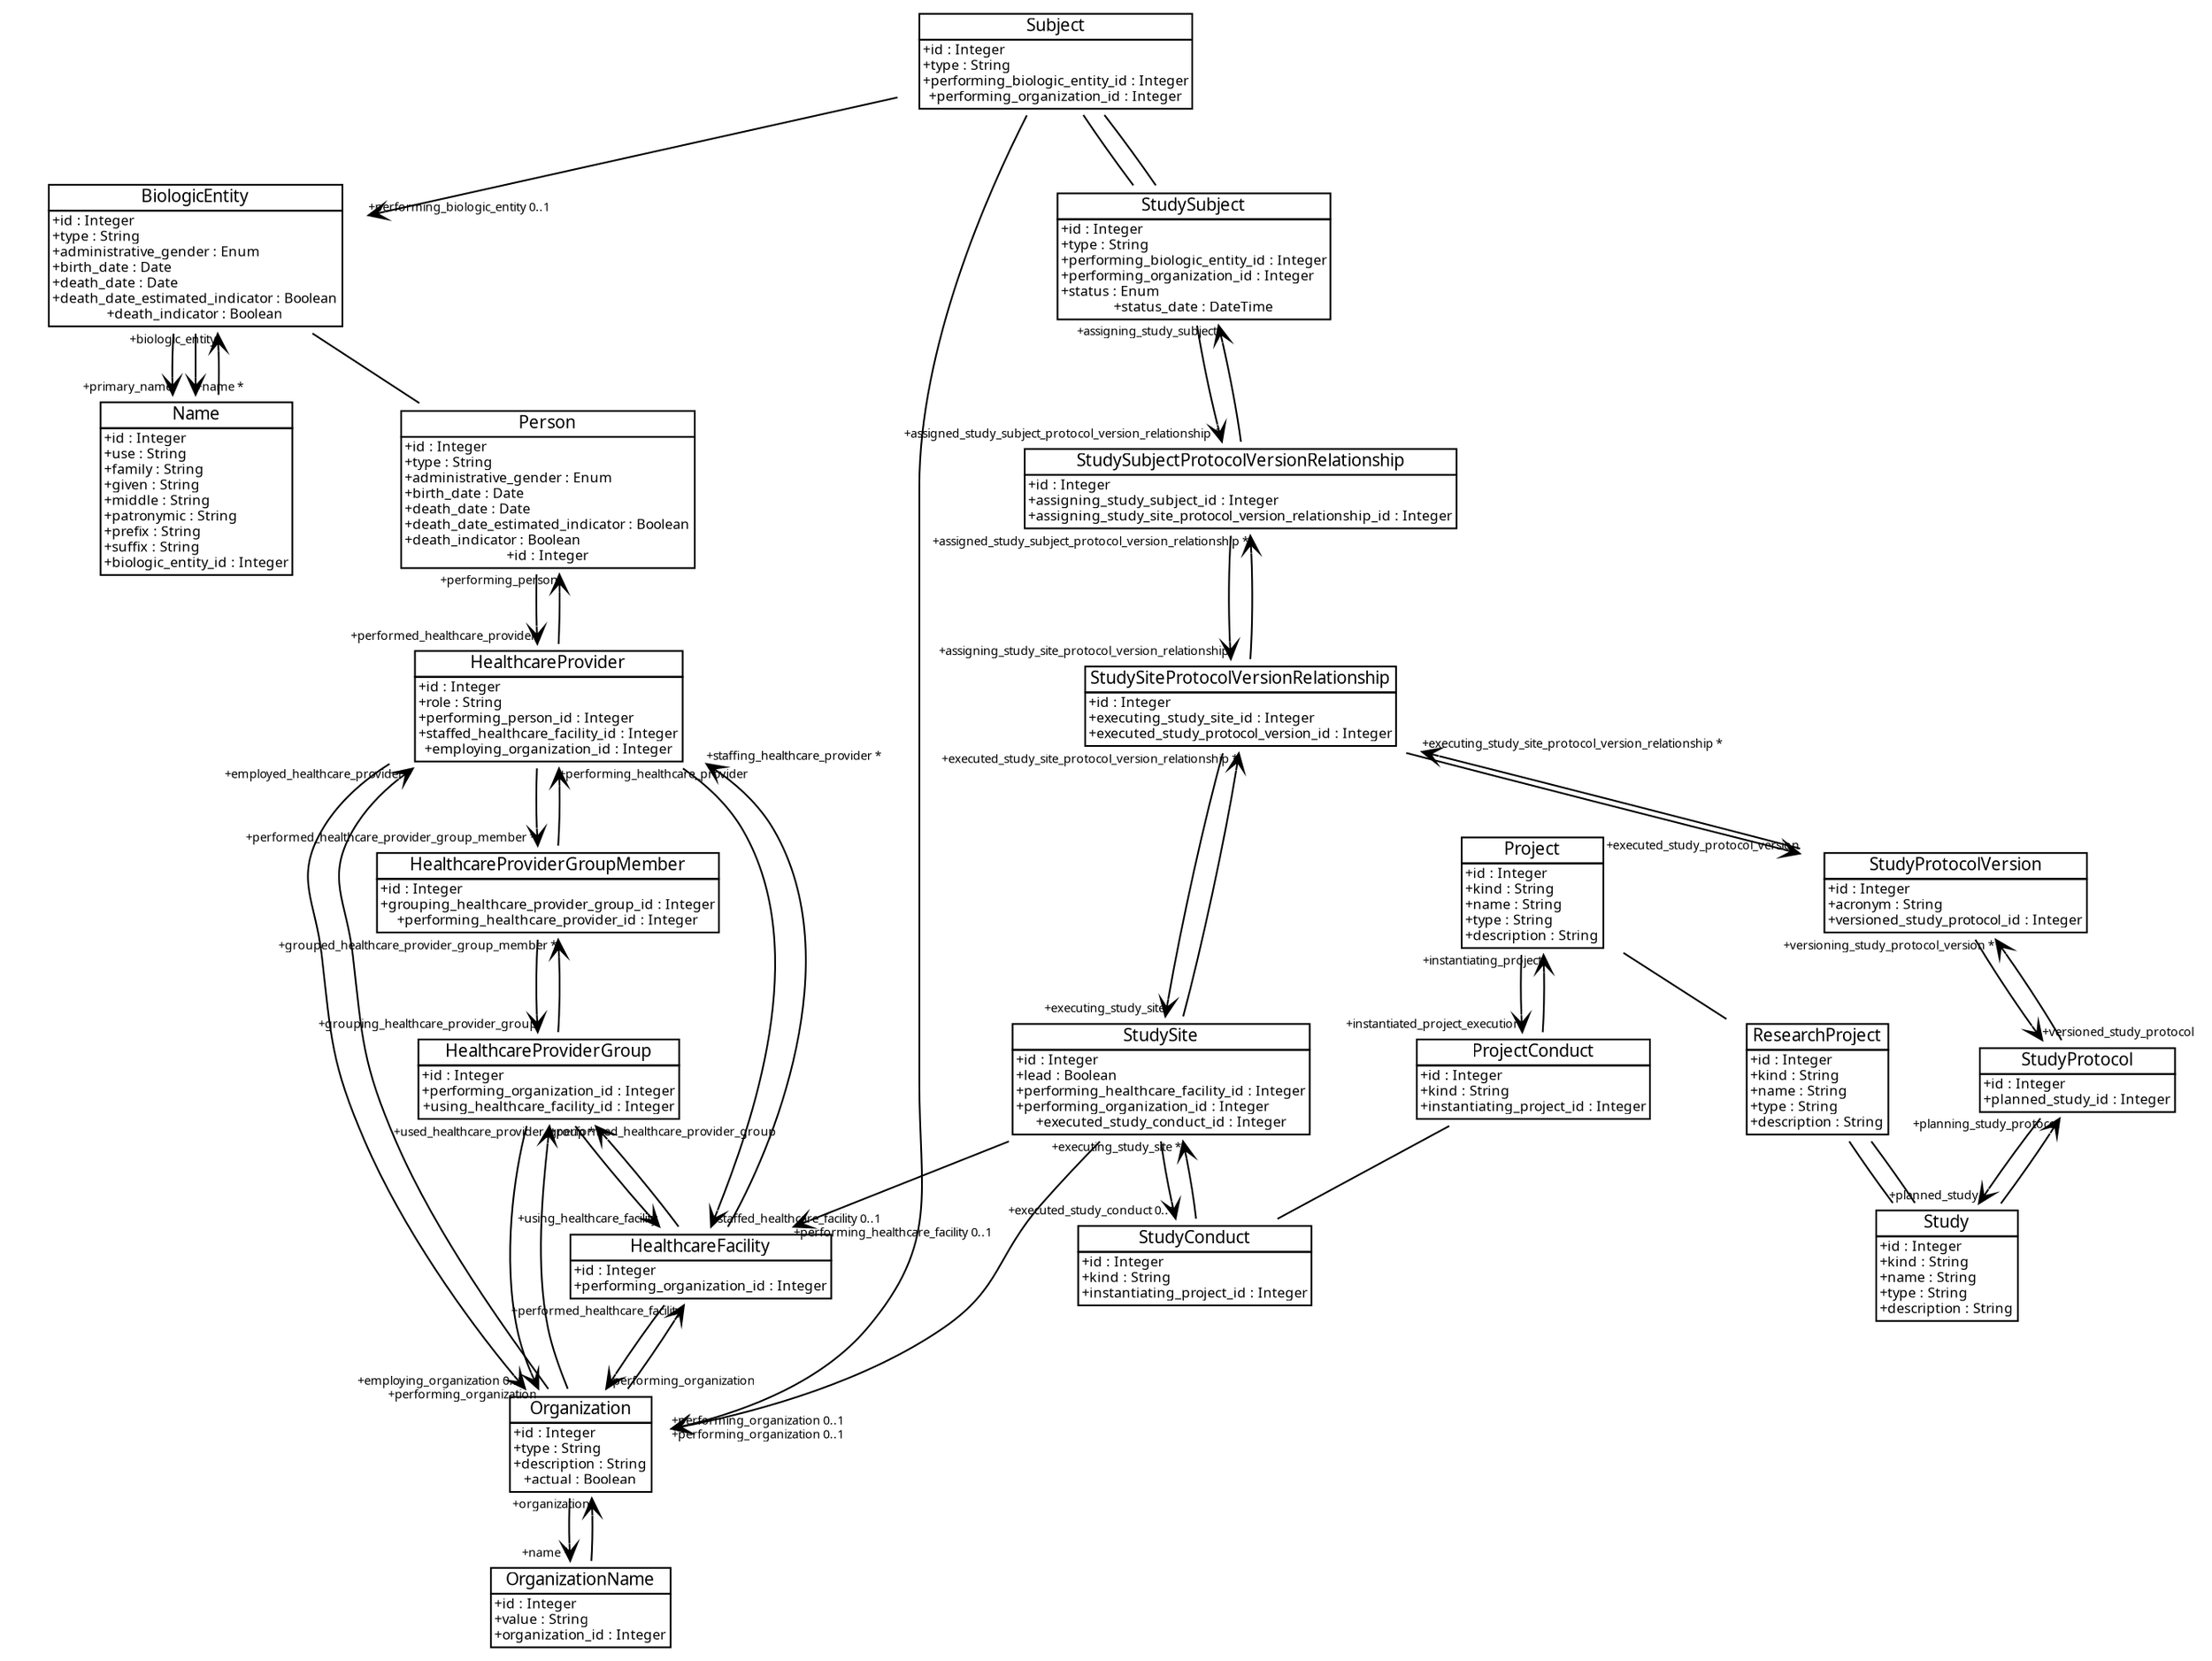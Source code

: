 digraph G {
	graph [bb="0,0,1272.6,954",
		dim=3,
		mode=major,
		overlap=0,
		pack=True,
		prog=neato,
		ratio=.75,
		sep=0.01
	];
	node [label="\N"];
	BiologicEntity	[fontname="Bitstream-Vera Sans",
		fontsize=8.0,
		height=1.25,
		label=<<TABLE CELLSPACING="0" CELLPADDING="1" BORDER="0" CELLBORDER="1.0" ALIGN="LEFT"><TR><TD><FONT POINT-SIZE="10">BiologicEntity</FONT></TD></TR><TR><TD ALIGN="LEFT">+id : Integer<BR ALIGN="LEFT"/>+type : String<BR ALIGN="LEFT"/>+administrative_gender : Enum<BR ALIGN="LEFT"/>+birth_date : Date<BR ALIGN="LEFT"/>+death_date : Date<BR ALIGN="LEFT"/>+death_date_estimated_indicator : Boolean<BR ALIGN="LEFT"/>+death_indicator : Boolean</TD></TR></TABLE>>,
		pos="343.37,693",
		shape=plaintext,
		width=2.7778];
	Name	[fontname="Bitstream-Vera Sans",
		fontsize=8.0,
		height=1.5,
		label=<<TABLE CELLSPACING="0" CELLPADDING="1" BORDER="0" CELLBORDER="1.0" ALIGN="LEFT"><TR><TD><FONT POINT-SIZE="10">Name</FONT></TD></TR><TR><TD ALIGN="LEFT">+id : Integer<BR ALIGN="LEFT"/>+use : String<BR ALIGN="LEFT"/>+family : String<BR ALIGN="LEFT"/>+given : String<BR ALIGN="LEFT"/>+middle : String<BR ALIGN="LEFT"/>+patronymic : String<BR ALIGN="LEFT"/>+prefix : String<BR ALIGN="LEFT"/>+suffix : String<BR ALIGN="LEFT"/>+biologic_entity_id : Integer</TD></TR></TABLE>>,
		pos="363.37,558",
		shape=plaintext,
		width=1.875];
	BiologicEntity -> Name	[arrowhead=vee,
		arrowsize=1.0,
		arrowtail=none,
		fontname="Bitstream-Vera Sans",
		fontsize=7.0,
		head_lp="312.59,616.33",
		headlabel="+primary_name",
		pos="e,342.09,612.33 337.22,647.71 337.92,639.57 338.99,630.92 340.36,622.34",
		style="setlinewidth(1.0)"];
	BiologicEntity -> Name	[arrowhead=vee,
		arrowsize=1.0,
		arrowtail=none,
		fontname="Bitstream-Vera Sans",
		fontsize=7.0,
		head_lp="371.85,616.33",
		headlabel="+name *",
		pos="e,355.35,612.33 350.03,647.71 351.25,639.57 352.56,630.92 353.85,622.34",
		style="setlinewidth(1.0)"];
	Person	[fontname="Bitstream-Vera Sans",
		fontsize=8.0,
		height=1.375,
		label=<<TABLE CELLSPACING="0" CELLPADDING="1" BORDER="0" CELLBORDER="1.0" ALIGN="LEFT"><TR><TD><FONT POINT-SIZE="10">Person</FONT></TD></TR><TR><TD ALIGN="LEFT">+id : Integer<BR ALIGN="LEFT"/>+type : String<BR ALIGN="LEFT"/>+administrative_gender : Enum<BR ALIGN="LEFT"/>+birth_date : Date<BR ALIGN="LEFT"/>+death_date : Date<BR ALIGN="LEFT"/>+death_date_estimated_indicator : Boolean<BR ALIGN="LEFT"/>+death_indicator : Boolean<BR ALIGN="LEFT"/>+id : Integer</TD></TR></TABLE>>,
		pos="127.37,558",
		shape=plaintext,
		width=2.7778];
	BiologicEntity -> Person	[arrowhead=none,
		arrowsize=1.0,
		arrowtail=empty,
		pos="271.74,647.9 250.75,634.97 227.67,620.76 206.24,607.57",
		style="setlinewidth(1.0)"];
	HealthcareFacility	[fontname="Bitstream-Vera Sans",
		fontsize=8.0,
		height=0.625,
		label=<<TABLE CELLSPACING="0" CELLPADDING="1" BORDER="0" CELLBORDER="1.0" ALIGN="LEFT"><TR><TD><FONT POINT-SIZE="10">HealthcareFacility</FONT></TD></TR><TR><TD ALIGN="LEFT">+id : Integer<BR ALIGN="LEFT"/>+performing_organization_id : Integer</TD></TR></TABLE>>,
		pos="287.37,324",
		shape=plaintext,
		width=2.4444];
	HealthcareProvider	[fontname="Bitstream-Vera Sans",
		fontsize=8.0,
		height=1,
		label=<<TABLE CELLSPACING="0" CELLPADDING="1" BORDER="0" CELLBORDER="1.0" ALIGN="LEFT"><TR><TD><FONT POINT-SIZE="10">HealthcareProvider</FONT></TD></TR><TR><TD ALIGN="LEFT">+id : Integer<BR ALIGN="LEFT"/>+role : String<BR ALIGN="LEFT"/>+performing_person_id : Integer<BR ALIGN="LEFT"/>+staffed_healthcare_facility_id : Integer<BR ALIGN="LEFT"/>+employing_organization_id : Integer</TD></TR></TABLE>>,
		pos="208.37,432",
		shape=plaintext,
		width=2.5417];
	HealthcareFacility -> HealthcareProvider	[arrowhead=vee,
		arrowsize=1.0,
		arrowtail=none,
		fontname="Bitstream-Vera Sans",
		fontsize=7.0,
		head_lp="299.35,392",
		headlabel="+staffing_healthcare_provider *",
		pos="e,240.85,396 276.78,346.68 268.97,358.54 258.06,373.66 247.21,387.81",
		style="setlinewidth(1.0)"];
	HealthcareProviderGroup	[fontname="Bitstream-Vera Sans",
		fontsize=8.0,
		height=0.75,
		label=<<TABLE CELLSPACING="0" CELLPADDING="1" BORDER="0" CELLBORDER="1.0" ALIGN="LEFT"><TR><TD><FONT POINT-SIZE="10">HealthcareProviderGroup</FONT></TD></TR><TR><TD ALIGN="LEFT">+id : Integer<BR ALIGN="LEFT"/>+performing_organization_id : Integer<BR ALIGN="LEFT"/>+using_healthcare_facility_id : Integer</TD></TR></TABLE>>,
		pos="287.37,117",
		shape=plaintext,
		width=2.4583];
	HealthcareFacility -> HealthcareProviderGroup	[arrowhead=vee,
		arrowsize=1.0,
		arrowtail=none,
		fontname="Bitstream-Vera Sans",
		fontsize=7.0,
		head_lp="216.69,148.06",
		headlabel="+used_healthcare_provider_group *",
		pos="e,282.69,144.06 283.03,301.45 280.18,266.48 279.86,197 282.07,154.3",
		style="setlinewidth(1.0)"];
	Organization	[fontname="Bitstream-Vera Sans",
		fontsize=8.0,
		height=0.875,
		label=<<TABLE CELLSPACING="0" CELLPADDING="1" BORDER="0" CELLBORDER="1.0" ALIGN="LEFT"><TR><TD><FONT POINT-SIZE="10">Organization</FONT></TD></TR><TR><TD ALIGN="LEFT">+id : Integer<BR ALIGN="LEFT"/>+type : String<BR ALIGN="LEFT"/>+description : String<BR ALIGN="LEFT"/>+actual : Boolean</TD></TR></TABLE>>,
		pos="446.37,216",
		shape=plaintext,
		width=1.4583];
	HealthcareFacility -> Organization	[arrowhead=vee,
		arrowsize=1.0,
		arrowtail=none,
		fontname="Bitstream-Vera Sans",
		fontsize=7.0,
		head_lp="346.42,251.52",
		headlabel="+performing_organization",
		pos="e,394.42,247.52 314.36,301.29 333.97,287.42 361.17,269.1 385.82,253.08",
		style="setlinewidth(1.0)"];
	HealthcareProvider -> HealthcareFacility	[arrowhead=vee,
		arrowsize=1.0,
		arrowtail=none,
		fontname="Bitstream-Vera Sans",
		fontsize=7.0,
		head_lp="206.65,350.68",
		headlabel="+staffed_healthcare_facility 0..1",
		pos="e,265.65,346.68 228.06,396 237.47,382.64 248.8,367.55 259.07,354.73",
		style="setlinewidth(1.0)"];
	HealthcareProviderGroupMember	[fontname="Bitstream-Vera Sans",
		fontsize=8.0,
		height=0.75,
		label=<<TABLE CELLSPACING="0" CELLPADDING="1" BORDER="0" CELLBORDER="1.0" ALIGN="LEFT"><TR><TD><FONT POINT-SIZE="10">HealthcareProviderGroupMember</FONT></TD></TR><TR><TD ALIGN="LEFT">+id : Integer<BR ALIGN="LEFT"/>+grouping_healthcare_provider_group_id : Integer<BR ALIGN="LEFT"/>+performing_healthcare_provider_id : Integer</TD></TR></TABLE>>,
		pos="207.37,27",
		shape=plaintext,
		width=3.125];
	HealthcareProvider -> HealthcareProviderGroupMember	[arrowhead=vee,
		arrowsize=1.0,
		arrowtail=none,
		fontname="Bitstream-Vera Sans",
		fontsize=7.0,
		head_lp="96.662,58.19",
		headlabel="+performed_healthcare_provider_group_member *",
		pos="e,189.66,54.19 189.12,395.93 185.7,384.58 182.88,371.86 181.37,360 166.23,240.96 163.47,208.81 180.37,90 181.59,81.386 183.73,72.296 \
186.37,63.81",
		style="setlinewidth(1.0)"];
	HealthcareProvider -> Organization	[arrowhead=vee,
		arrowsize=1.0,
		arrowtail=none,
		fontname="Bitstream-Vera Sans",
		fontsize=7.0,
		head_lp="488.6,251.72",
		headlabel="+employing_organization 0..1",
		pos="e,433.6,247.72 299.91,405.91 326.7,395.28 354.37,380.47 375.37,360 403.87,332.22 420.09,289.16 430.43,257.54",
		style="setlinewidth(1.0)"];
	HealthcareProvider -> Person	[arrowhead=vee,
		arrowsize=1.0,
		arrowtail=none,
		fontname="Bitstream-Vera Sans",
		fontsize=7.0,
		head_lp="128.26,504.35",
		headlabel="+performing_person",
		pos="e,165.76,508.35 191.59,468.1 185.62,477.96 178.63,488.96 171.5,499.75",
		style="setlinewidth(1.0)"];
	HealthcareProviderGroup -> HealthcareFacility	[arrowhead=vee,
		arrowsize=1.0,
		arrowtail=none,
		fontname="Bitstream-Vera Sans",
		fontsize=7.0,
		head_lp="243.21,297.45",
		headlabel="+using_healthcare_facility",
		pos="e,291.71,301.45 292.05,144.06 294.68,181.62 294.8,250.88 292.41,291.34",
		style="setlinewidth(1.0)"];
	HealthcareProviderGroup -> HealthcareProviderGroupMember	[arrowhead=vee,
		arrowsize=1.0,
		arrowtail=none,
		fontname="Bitstream-Vera Sans",
		fontsize=7.0,
		head_lp="313.85,58.081",
		headlabel="+grouped_healthcare_provider_group_member *",
		pos="e,224.85,54.081 257.12,89.597 248.61,80.817 239.5,70.917 231.39,61.663",
		style="setlinewidth(1.0)"];
	HealthcareProviderGroup -> Organization	[arrowhead=vee,
		arrowsize=1.0,
		arrowtail=none,
		fontname="Bitstream-Vera Sans",
		fontsize=7.0,
		head_lp="354.39,180.31",
		headlabel="+performing_organization",
		pos="e,402.39,184.31 336.2,144.09 354.44,154.79 375.19,167.35 393.75,178.91",
		style="setlinewidth(1.0)"];
	HealthcareProviderGroupMember -> HealthcareProvider	[arrowhead=vee,
		arrowsize=1.0,
		arrowtail=none,
		fontname="Bitstream-Vera Sans",
		fontsize=7.0,
		head_lp="144.23,391.93",
		headlabel="+performing_healthcare_provider",
		pos="e,206.23,395.93 206.31,54.19 203.54,65.108 200.07,78.016 198.37,90 181.47,208.81 184.23,240.96 199.37,360 200.45,368.52 202.22,377.49 \
204.06,386.08",
		style="setlinewidth(1.0)"];
	HealthcareProviderGroupMember -> HealthcareProviderGroup	[arrowhead=vee,
		arrowsize=1.0,
		arrowtail=none,
		fontname="Bitstream-Vera Sans",
		fontsize=7.0,
		head_lp="199.11,85.597",
		headlabel="+grouping_healthcare_provider_group",
		pos="e,269.61,89.597 237.31,54.081 245.8,62.834 254.92,72.728 263.05,81.997",
		style="setlinewidth(1.0)"];
	Name -> BiologicEntity	[arrowhead=vee,
		arrowsize=1.0,
		arrowtail=none,
		fontname="Bitstream-Vera Sans",
		fontsize=7.0,
		head_lp="332.34,643.71",
		headlabel="+biologic_entity",
		pos="e,362.84,647.71 368.61,612.33 367.66,620.68 366.38,629.31 364.84,637.68",
		style="setlinewidth(1.0)"];
	Organization -> HealthcareFacility	[arrowhead=vee,
		arrowsize=1.0,
		arrowtail=none,
		fontname="Bitstream-Vera Sans",
		fontsize=7.0,
		head_lp="383,297.29",
		headlabel="+performed_healthcare_facility",
		pos="e,325.5,301.29 406.77,247.52 384.72,262.77 357.21,281.06 334.12,295.82",
		style="setlinewidth(1.0)"];
	Organization -> HealthcareProvider	[arrowhead=vee,
		arrowsize=1.0,
		arrowtail=none,
		fontname="Bitstream-Vera Sans",
		fontsize=7.0,
		head_lp="363.06,416",
		headlabel="+employed_healthcare_provider *",
		pos="e,300.06,412 446.95,247.72 441.45,279.66 424.96,329.21 393.37,360 370.48,382.31 339.67,397.9 309.74,408.67",
		style="setlinewidth(1.0)"];
	Organization -> HealthcareProviderGroup	[arrowhead=vee,
		arrowsize=1.0,
		arrowtail=none,
		fontname="Bitstream-Vera Sans",
		fontsize=7.0,
		head_lp="396.98,148.03",
		headlabel="+performed_healthcare_provider_group",
		pos="e,323.98,144.03 393.75,186.68 373.92,175 351.59,161.41 332.5,149.41",
		style="setlinewidth(1.0)"];
	OrganizationName	[fontname="Bitstream-Vera Sans",
		fontsize=8.0,
		height=0.75,
		label=<<TABLE CELLSPACING="0" CELLPADDING="1" BORDER="0" CELLBORDER="1.0" ALIGN="LEFT"><TR><TD><FONT POINT-SIZE="10">OrganizationName</FONT></TD></TR><TR><TD ALIGN="LEFT">+id : Integer<BR ALIGN="LEFT"/>+value : String<BR ALIGN="LEFT"/>+organization_id : Integer</TD></TR></TABLE>>,
		pos="503.37,117",
		shape=plaintext,
		width=1.7639];
	Organization -> OrganizationName	[arrowhead=vee,
		arrowsize=1.0,
		arrowtail=none,
		fontname="Bitstream-Vera Sans",
		fontsize=7.0,
		head_lp="498.37,148.25",
		headlabel="+name *",
		pos="e,481.87,144.25 458.08,184.31 463.44,174.35 469.91,163.23 476.3,152.98",
		style="setlinewidth(1.0)"];
	OrganizationName -> Organization	[arrowhead=vee,
		arrowsize=1.0,
		arrowtail=none,
		fontname="Bitstream-Vera Sans",
		fontsize=7.0,
		head_lp="444.73,180.31",
		headlabel="+organization",
		pos="e,470.73,184.31 494.02,144.25 488.97,153.91 482.61,165.06 476.15,175.63",
		style="setlinewidth(1.0)"];
	Person -> HealthcareProvider	[arrowhead=vee,
		arrowsize=1.0,
		arrowtail=none,
		fontname="Bitstream-Vera Sans",
		fontsize=7.0,
		head_lp="118.79,472.1",
		headlabel="+performed_healthcare_provider",
		pos="e,179.29,468.1 152.54,508.35 159.17,497.85 166.42,486.82 173.45,476.54",
		style="setlinewidth(1.0)"];
	Project	[fontname="Bitstream-Vera Sans",
		fontsize=8.0,
		height=1,
		label=<<TABLE CELLSPACING="0" CELLPADDING="1" BORDER="0" CELLBORDER="1.0" ALIGN="LEFT"><TR><TD><FONT POINT-SIZE="10">Project</FONT></TD></TR><TR><TD ALIGN="LEFT">+id : Integer<BR ALIGN="LEFT"/>+kind : String<BR ALIGN="LEFT"/>+name : String<BR ALIGN="LEFT"/>+type : String<BR ALIGN="LEFT"/>+description : String</TD></TR></TABLE>>,
		pos="1171.4,558",
		shape=plaintext,
		width=1.4583];
	ProjectConduct	[fontname="Bitstream-Vera Sans",
		fontsize=8.0,
		height=0.75,
		label=<<TABLE CELLSPACING="0" CELLPADDING="1" BORDER="0" CELLBORDER="1.0" ALIGN="LEFT"><TR><TD><FONT POINT-SIZE="10">ProjectConduct</FONT></TD></TR><TR><TD ALIGN="LEFT">+id : Integer<BR ALIGN="LEFT"/>+kind : String<BR ALIGN="LEFT"/>+instantiating_project_id : Integer</TD></TR></TABLE>>,
		pos="1171.4,432",
		shape=plaintext,
		width=2.2083];
	Project -> ProjectConduct	[arrowhead=vee,
		arrowsize=1.0,
		arrowtail=none,
		fontname="Bitstream-Vera Sans",
		fontsize=7.0,
		head_lp="1106.2,463.22",
		headlabel="+instantiated_project_execution",
		pos="e,1165.7,459.22 1165.2,521.8 1164.4,505.47 1164.4,486.07 1165.2,469.58",
		style="setlinewidth(1.0)"];
	ResearchProject	[fontname="Bitstream-Vera Sans",
		fontsize=8.0,
		height=1,
		label=<<TABLE CELLSPACING="0" CELLPADDING="1" BORDER="0" CELLBORDER="1.0" ALIGN="LEFT"><TR><TD><FONT POINT-SIZE="10">ResearchProject</FONT></TD></TR><TR><TD ALIGN="LEFT">+id : Integer<BR ALIGN="LEFT"/>+kind : String<BR ALIGN="LEFT"/>+name : String<BR ALIGN="LEFT"/>+type : String<BR ALIGN="LEFT"/>+description : String</TD></TR></TABLE>>,
		pos="1108.4,324",
		shape=plaintext,
		width=1.4583];
	Project -> ResearchProject	[arrowhead=none,
		arrowsize=1.0,
		arrowtail=empty,
		pos="1219.5,521.91 1235.7,507.26 1251.8,488.79 1260.4,468 1272.6,438.44 1277.6,422.99 1260.4,396 1238.6,361.85 1195.7,343.85 1161,334.53",
		style="setlinewidth(1.0)"];
	ProjectConduct -> Project	[arrowhead=vee,
		arrowsize=1.0,
		arrowtail=none,
		fontname="Bitstream-Vera Sans",
		fontsize=7.0,
		head_lp="1136.5,517.8",
		headlabel="+instantiating_project",
		pos="e,1177.5,521.8 1177,459.22 1178.1,474.44 1178.4,494.03 1177.9,511.68",
		style="setlinewidth(1.0)"];
	StudyConduct	[fontname="Bitstream-Vera Sans",
		fontsize=8.0,
		height=0.75,
		label=<<TABLE CELLSPACING="0" CELLPADDING="1" BORDER="0" CELLBORDER="1.0" ALIGN="LEFT"><TR><TD><FONT POINT-SIZE="10">StudyConduct</FONT></TD></TR><TR><TD ALIGN="LEFT">+id : Integer<BR ALIGN="LEFT"/>+kind : String<BR ALIGN="LEFT"/>+instantiating_project_id : Integer</TD></TR></TABLE>>,
		pos="690.37,324",
		shape=plaintext,
		width=2.2083];
	ProjectConduct -> StudyConduct	[arrowhead=none,
		arrowsize=1.0,
		arrowtail=empty,
		pos="1091.6,410.43 1071.9,405.54 1050.9,400.45 1031.4,396 953.95,378.37 934.11,376.19 856.37,360 828.26,354.14 797.48,347.67 770.14,341.9",
		style="setlinewidth(1.0)"];
	Study	[fontname="Bitstream-Vera Sans",
		fontsize=8.0,
		height=1,
		label=<<TABLE CELLSPACING="0" CELLPADDING="1" BORDER="0" CELLBORDER="1.0" ALIGN="LEFT"><TR><TD><FONT POINT-SIZE="10">Study</FONT></TD></TR><TR><TD ALIGN="LEFT">+id : Integer<BR ALIGN="LEFT"/>+kind : String<BR ALIGN="LEFT"/>+name : String<BR ALIGN="LEFT"/>+type : String<BR ALIGN="LEFT"/>+description : String</TD></TR></TABLE>>,
		pos="1020.4,216",
		shape=plaintext,
		width=1.4583];
	ResearchProject -> Study	[arrowhead=none,
		arrowsize=1.0,
		arrowtail=empty,
		pos="1072.9,288 1062.9,276.54 1052.4,263.81 1043.3,252.33",
		style="setlinewidth(1.0)"];
	ResearchProject -> Study	[arrowhead=none,
		arrowsize=1.0,
		arrowtail=empty,
		pos="1085.7,288 1076.7,276.54 1066.1,263.81 1056.1,252.33",
		style="setlinewidth(1.0)"];
	StudyProtocol	[fontname="Bitstream-Vera Sans",
		fontsize=8.0,
		height=0.625,
		label=<<TABLE CELLSPACING="0" CELLPADDING="1" BORDER="0" CELLBORDER="1.0" ALIGN="LEFT"><TR><TD><FONT POINT-SIZE="10">StudyProtocol</FONT></TD></TR><TR><TD ALIGN="LEFT">+id : Integer<BR ALIGN="LEFT"/>+planned_study_id : Integer</TD></TR></TABLE>>,
		pos="932.37,324",
		shape=plaintext,
		width=1.875];
	Study -> StudyProtocol	[arrowhead=vee,
		arrowsize=1.0,
		arrowtail=none,
		fontname="Bitstream-Vera Sans",
		fontsize=7.0,
		head_lp="907.96,297.29",
		headlabel="+planning_study_protocol",
		pos="e,955.96,301.29 997.68,252.03 987.05,265.5 974.32,280.72 962.88,293.61",
		style="setlinewidth(1.0)"];
	StudySubject	[fontname="Bitstream-Vera Sans",
		fontsize=8.0,
		height=1.125,
		label=<<TABLE CELLSPACING="0" CELLPADDING="1" BORDER="0" CELLBORDER="1.0" ALIGN="LEFT"><TR><TD><FONT POINT-SIZE="10">StudySubject</FONT></TD></TR><TR><TD ALIGN="LEFT">+id : Integer<BR ALIGN="LEFT"/>+type : String<BR ALIGN="LEFT"/>+performing_biologic_entity_id : Integer<BR ALIGN="LEFT"/>+performing_organization_id : Integer<BR ALIGN="LEFT"/>+status : Enum<BR ALIGN="LEFT"/>+status_date : DateTime</TD></TR></TABLE>>,
		pos="690.37,815",
		shape=plaintext,
		width=2.5417];
	StudySubjectProtocolVersionRelationship	[fontname="Bitstream-Vera Sans",
		fontsize=8.0,
		height=0.75,
		label=<<TABLE CELLSPACING="0" CELLPADDING="1" BORDER="0" CELLBORDER="1.0" ALIGN="LEFT"><TR><TD><FONT POINT-SIZE="10">StudySubjectProtocolVersionRelationship</FONT></TD></TR><TR><TD ALIGN="LEFT">+id : Integer<BR ALIGN="LEFT"/>+assigning_study_subject_id : Integer<BR ALIGN="LEFT"/>+assigning_study_site_protocol_version_relationship_id : Integer</TD></TR></TABLE>>,
		pos="721.37,693",
		shape=plaintext,
		width=3.9444];
	StudySubject -> StudySubjectProtocolVersionRelationship	[arrowhead=vee,
		arrowsize=1.0,
		arrowtail=none,
		fontname="Bitstream-Vera Sans",
		fontsize=7.0,
		head_lp="603.36,724.35",
		headlabel="+assigned_study_subject_protocol_version_relationship *",
		pos="e,708.86,720.35 694.21,774.37 697.38,760.09 701.57,744.06 705.8,730.1",
		style="setlinewidth(1.0)"];
	Subject	[fontname="Bitstream-Vera Sans",
		fontsize=8.0,
		height=0.875,
		label=<<TABLE CELLSPACING="0" CELLPADDING="1" BORDER="0" CELLBORDER="1.0" ALIGN="LEFT"><TR><TD><FONT POINT-SIZE="10">Subject</FONT></TD></TR><TR><TD ALIGN="LEFT">+id : Integer<BR ALIGN="LEFT"/>+type : String<BR ALIGN="LEFT"/>+performing_biologic_entity_id : Integer<BR ALIGN="LEFT"/>+performing_organization_id : Integer</TD></TR></TABLE>>,
		pos="582.37,923",
		shape=plaintext,
		width=2.5417];
	Subject -> BiologicEntity	[arrowhead=vee,
		arrowsize=1.0,
		arrowtail=none,
		fontname="Bitstream-Vera Sans",
		fontsize=7.0,
		head_lp="319.54,742.02",
		headlabel="+performing_biologic_entity 0..1",
		pos="e,379.54,738.02 536.57,891.22 521.66,880.51 505.37,868.03 491.37,855.5 453.33,821.45 414.49,778.71 386.15,745.75",
		style="setlinewidth(1.0)"];
	Subject -> Organization	[arrowhead=vee,
		arrowsize=1.0,
		arrowtail=none,
		fontname="Bitstream-Vera Sans",
		fontsize=7.0,
		head_lp="516.5,243.81",
		headlabel="+performing_organization 0..1",
		pos="e,460.5,247.81 564.9,891.39 542.18,848.63 505.37,767.95 505.37,694 505.37,694 505.37,694 505.37,431 505.37,368.61 481.78,299.55 \
464.43,257.2",
		style="setlinewidth(1.0)"];
	Subject -> StudySubject	[arrowhead=none,
		arrowsize=1.0,
		arrowtail=empty,
		pos="607.42,891.34 618.16,880.21 631.02,867.48 643.38,855.68",
		style="setlinewidth(1.0)"];
	Subject -> StudySubject	[arrowhead=none,
		arrowsize=1.0,
		arrowtail=empty,
		pos="619.79,891.34 631.73,880.21 644.83,867.48 656.5,855.68",
		style="setlinewidth(1.0)"];
	StudyProtocol -> Study	[arrowhead=vee,
		arrowsize=1.0,
		arrowtail=none,
		fontname="Bitstream-Vera Sans",
		fontsize=7.0,
		head_lp="954.89,256.03",
		headlabel="+planned_study",
		pos="e,984.89,252.03 944.82,301.29 953.72,289.33 966.04,274.06 978.19,259.81",
		style="setlinewidth(1.0)"];
	StudyProtocolVersion	[fontname="Bitstream-Vera Sans",
		fontsize=8.0,
		height=0.75,
		label=<<TABLE CELLSPACING="0" CELLPADDING="1" BORDER="0" CELLBORDER="1.0" ALIGN="LEFT"><TR><TD><FONT POINT-SIZE="10">StudyProtocolVersion</FONT></TD></TR><TR><TD ALIGN="LEFT">+id : Integer<BR ALIGN="LEFT"/>+acronym : String<BR ALIGN="LEFT"/>+versioned_study_protocol_id : Integer</TD></TR></TABLE>>,
		pos="932.37,432",
		shape=plaintext,
		width=2.5];
	StudyProtocol -> StudyProtocolVersion	[arrowhead=vee,
		arrowsize=1.0,
		arrowtail=none,
		fontname="Bitstream-Vera Sans",
		fontsize=7.0,
		head_lp="868.79,400.8",
		headlabel="+versioning_study_protocol_version *",
		pos="e,938.29,404.8 937.93,346.62 939.13,360.43 939.42,378.69 938.81,394.68",
		style="setlinewidth(1.0)"];
	StudyProtocolVersion -> StudyProtocol	[arrowhead=vee,
		arrowsize=1.0,
		arrowtail=none,
		fontname="Bitstream-Vera Sans",
		fontsize=7.0,
		head_lp="876.81,350.62",
		headlabel="+versioned_study_protocol",
		pos="e,926.81,346.62 926.45,404.8 925.46,390.25 925.35,372.05 926.13,356.71",
		style="setlinewidth(1.0)"];
	StudySiteProtocolVersionRelationship	[fontname="Bitstream-Vera Sans",
		fontsize=8.0,
		height=0.75,
		label=<<TABLE CELLSPACING="0" CELLPADDING="1" BORDER="0" CELLBORDER="1.0" ALIGN="LEFT"><TR><TD><FONT POINT-SIZE="10">StudySiteProtocolVersionRelationship</FONT></TD></TR><TR><TD ALIGN="LEFT">+id : Integer<BR ALIGN="LEFT"/>+executing_study_site_id : Integer<BR ALIGN="LEFT"/>+executed_study_protocol_version_id : Integer</TD></TR></TABLE>>,
		pos="721.37,558",
		shape=plaintext,
		width=2.9167];
	StudyProtocolVersion -> StudySiteProtocolVersionRelationship	[arrowhead=vee,
		arrowsize=1.0,
		arrowtail=none,
		fontname="Bitstream-Vera Sans",
		fontsize=7.0,
		head_lp="871.98,526.85",
		headlabel="+executing_study_site_protocol_version_relationship *",
		pos="e,771.48,530.85 893.56,459.11 861.86,478.56 816.65,505.19 780.47,525.76",
		style="setlinewidth(1.0)"];
	StudySite	[fontname="Bitstream-Vera Sans",
		fontsize=8.0,
		height=1,
		label=<<TABLE CELLSPACING="0" CELLPADDING="1" BORDER="0" CELLBORDER="1.0" ALIGN="LEFT"><TR><TD><FONT POINT-SIZE="10">StudySite</FONT></TD></TR><TR><TD ALIGN="LEFT">+id : Integer<BR ALIGN="LEFT"/>+lead : Boolean<BR ALIGN="LEFT"/>+performing_healthcare_facility_id : Integer<BR ALIGN="LEFT"/>+performing_organization_id : Integer<BR ALIGN="LEFT"/>+executed_study_conduct_id : Integer</TD></TR></TABLE>>,
		pos="668.37,432",
		shape=plaintext,
		width=2.7639];
	StudyConduct -> StudySite	[arrowhead=vee,
		arrowsize=1.0,
		arrowtail=none,
		fontname="Bitstream-Vera Sans",
		fontsize=7.0,
		head_lp="637.53,392",
		headlabel="+executing_study_site *",
		pos="e,682.03,396 690.84,351.23 689.37,361.79 687.03,374.27 684.35,386.18",
		style="setlinewidth(1.0)"];
	StudySite -> HealthcareFacility	[arrowhead=vee,
		arrowsize=1.0,
		arrowtail=none,
		fontname="Bitstream-Vera Sans",
		fontsize=7.0,
		head_lp="431.25,350.53",
		headlabel="+performing_healthcare_facility 0..1",
		pos="e,364.75,346.53 568.76,403.29 508.53,386.53 432.46,365.37 374.6,349.27",
		style="setlinewidth(1.0)"];
	StudySite -> Organization	[arrowhead=vee,
		arrowsize=1.0,
		arrowtail=none,
		fontname="Bitstream-Vera Sans",
		fontsize=7.0,
		head_lp="534.04,251.53",
		headlabel="+performing_organization 0..1",
		pos="e,478.04,247.53 631.71,395.66 591.36,356.77 526.77,294.5 485.47,254.69",
		style="setlinewidth(1.0)"];
	StudySite -> StudyConduct	[arrowhead=vee,
		arrowsize=1.0,
		arrowtail=none,
		fontname="Bitstream-Vera Sans",
		fontsize=7.0,
		head_lp="623.01,355.23",
		headlabel="+executed_study_conduct 0..1",
		pos="e,679.01,351.23 669.24,396 671.1,384.82 673.65,372.44 676.42,361.19",
		style="setlinewidth(1.0)"];
	StudySite -> StudySiteProtocolVersionRelationship	[arrowhead=vee,
		arrowsize=1.0,
		arrowtail=none,
		fontname="Bitstream-Vera Sans",
		fontsize=7.0,
		head_lp="616.27,526.7",
		headlabel="+executed_study_site_protocol_version_relationship *",
		pos="e,715.77,530.7 689.57,468.2 697.46,484.82 705.93,504.61 712.29,521.29",
		style="setlinewidth(1.0)"];
	StudySiteProtocolVersionRelationship -> StudyProtocolVersion	[arrowhead=vee,
		arrowsize=1.0,
		arrowtail=none,
		fontname="Bitstream-Vera Sans",
		fontsize=7.0,
		head_lp="946.43,463.05",
		headlabel="+executed_study_protocol_version",
		pos="e,882.43,459.05 760.48,530.7 792.23,511.24 837.37,484.65 873.46,464.13",
		style="setlinewidth(1.0)"];
	StudySiteProtocolVersionRelationship -> StudySite	[arrowhead=vee,
		arrowsize=1.0,
		arrowtail=none,
		fontname="Bitstream-Vera Sans",
		fontsize=7.0,
		head_lp="635.76,472.2",
		headlabel="+executing_study_site",
		pos="e,677.26,468.2 704.49,530.7 696.85,515.35 688.1,495.56 681.01,477.81",
		style="setlinewidth(1.0)"];
	StudySiteProtocolVersionRelationship -> StudySubjectProtocolVersionRelationship	[arrowhead=vee,
		arrowsize=1.0,
		arrowtail=none,
		fontname="Bitstream-Vera Sans",
		fontsize=7.0,
		head_lp="621.37,661.72",
		headlabel="+assigned_study_subject_protocol_version_relationship *",
		pos="e,726.87,665.72 726.87,585.22 728.31,605.34 728.5,633.34 727.46,655.62",
		style="setlinewidth(1.0)"];
	StudySubjectProtocolVersionRelationship -> StudySubject	[arrowhead=vee,
		arrowsize=1.0,
		arrowtail=none,
		fontname="Bitstream-Vera Sans",
		fontsize=7.0,
		head_lp="659.5,770.37",
		headlabel="+assigning_study_subject",
		pos="e,707,774.37 720.26,720.35 717.82,733.33 713.98,749.43 709.79,764.59",
		style="setlinewidth(1.0)"];
	StudySubjectProtocolVersionRelationship -> StudySiteProtocolVersionRelationship	[arrowhead=vee,
		arrowsize=1.0,
		arrowtail=none,
		fontname="Bitstream-Vera Sans",
		fontsize=7.0,
		head_lp="618.87,589.22",
		headlabel="+assigning_study_site_protocol_version_relationship",
		pos="e,715.87,585.22 715.87,665.72 714.43,645.59 714.23,617.59 715.28,595.32",
		style="setlinewidth(1.0)"];
}
